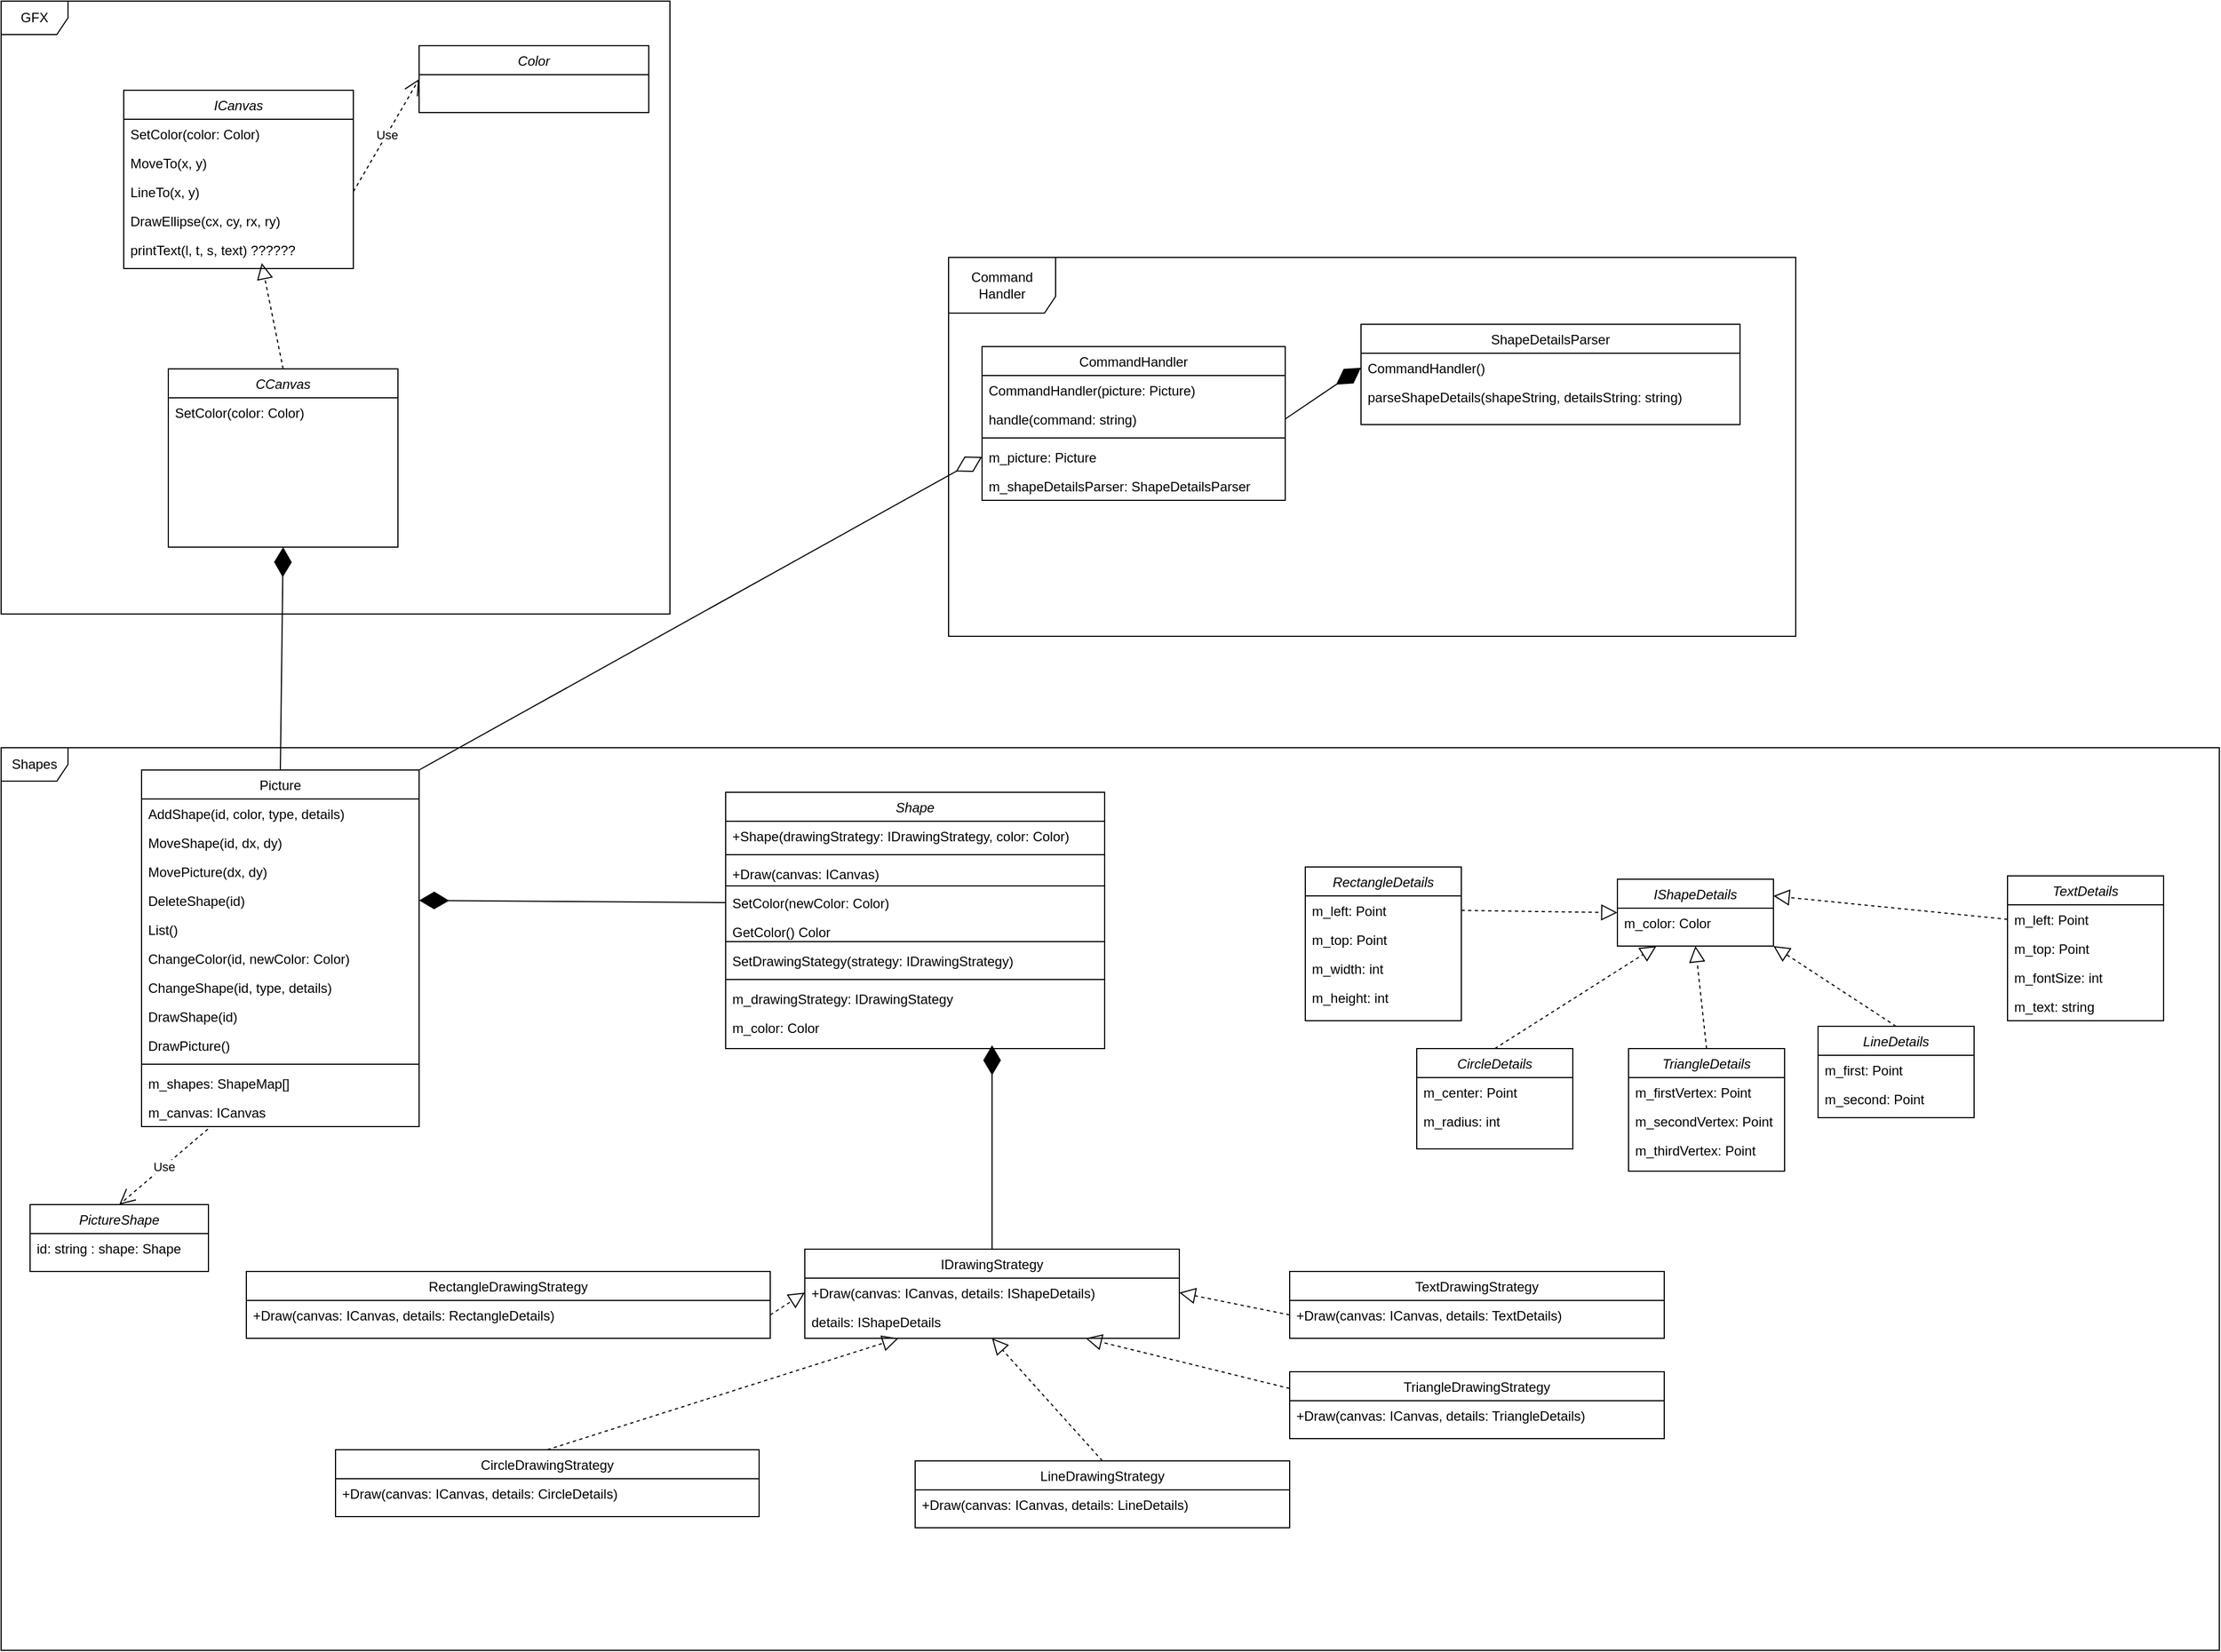 <mxfile version="21.7.2" type="device">
  <diagram id="C5RBs43oDa-KdzZeNtuy" name="Page-1">
    <mxGraphModel dx="1235" dy="1797" grid="1" gridSize="10" guides="1" tooltips="1" connect="1" arrows="1" fold="1" page="1" pageScale="1" pageWidth="827" pageHeight="1169" math="0" shadow="0">
      <root>
        <mxCell id="WIyWlLk6GJQsqaUBKTNV-0" />
        <mxCell id="WIyWlLk6GJQsqaUBKTNV-1" parent="WIyWlLk6GJQsqaUBKTNV-0" />
        <mxCell id="77DUnfo4g9bUscwPN3Pd-4" value="CommandHandler" style="swimlane;fontStyle=0;align=center;verticalAlign=top;childLayout=stackLayout;horizontal=1;startSize=26;horizontalStack=0;resizeParent=1;resizeLast=0;collapsible=1;marginBottom=0;rounded=0;shadow=0;strokeWidth=1;" parent="WIyWlLk6GJQsqaUBKTNV-1" vertex="1">
          <mxGeometry x="920" y="-120" width="272" height="138" as="geometry">
            <mxRectangle x="550" y="140" width="160" height="26" as="alternateBounds" />
          </mxGeometry>
        </mxCell>
        <mxCell id="77DUnfo4g9bUscwPN3Pd-5" value="CommandHandler(picture: Picture)" style="text;align=left;verticalAlign=top;spacingLeft=4;spacingRight=4;overflow=hidden;rotatable=0;points=[[0,0.5],[1,0.5]];portConstraint=eastwest;" parent="77DUnfo4g9bUscwPN3Pd-4" vertex="1">
          <mxGeometry y="26" width="272" height="26" as="geometry" />
        </mxCell>
        <mxCell id="77DUnfo4g9bUscwPN3Pd-169" value="handle(command: string)" style="text;align=left;verticalAlign=top;spacingLeft=4;spacingRight=4;overflow=hidden;rotatable=0;points=[[0,0.5],[1,0.5]];portConstraint=eastwest;" parent="77DUnfo4g9bUscwPN3Pd-4" vertex="1">
          <mxGeometry y="52" width="272" height="26" as="geometry" />
        </mxCell>
        <mxCell id="77DUnfo4g9bUscwPN3Pd-10" value="" style="line;html=1;strokeWidth=1;align=left;verticalAlign=middle;spacingTop=-1;spacingLeft=3;spacingRight=3;rotatable=0;labelPosition=right;points=[];portConstraint=eastwest;" parent="77DUnfo4g9bUscwPN3Pd-4" vertex="1">
          <mxGeometry y="78" width="272" height="8" as="geometry" />
        </mxCell>
        <mxCell id="77DUnfo4g9bUscwPN3Pd-11" value="m_picture: Picture" style="text;align=left;verticalAlign=top;spacingLeft=4;spacingRight=4;overflow=hidden;rotatable=0;points=[[0,0.5],[1,0.5]];portConstraint=eastwest;" parent="77DUnfo4g9bUscwPN3Pd-4" vertex="1">
          <mxGeometry y="86" width="272" height="26" as="geometry" />
        </mxCell>
        <mxCell id="77DUnfo4g9bUscwPN3Pd-178" value="m_shapeDetailsParser: ShapeDetailsParser" style="text;align=left;verticalAlign=top;spacingLeft=4;spacingRight=4;overflow=hidden;rotatable=0;points=[[0,0.5],[1,0.5]];portConstraint=eastwest;" parent="77DUnfo4g9bUscwPN3Pd-4" vertex="1">
          <mxGeometry y="112" width="272" height="26" as="geometry" />
        </mxCell>
        <mxCell id="77DUnfo4g9bUscwPN3Pd-13" value="Command Handler" style="shape=umlFrame;whiteSpace=wrap;html=1;pointerEvents=0;width=96;height=50;" parent="WIyWlLk6GJQsqaUBKTNV-1" vertex="1">
          <mxGeometry x="890" y="-200" width="760" height="340" as="geometry" />
        </mxCell>
        <mxCell id="77DUnfo4g9bUscwPN3Pd-20" value="Shape" style="swimlane;fontStyle=2;align=center;verticalAlign=top;childLayout=stackLayout;horizontal=1;startSize=26;horizontalStack=0;resizeParent=1;resizeLast=0;collapsible=1;marginBottom=0;rounded=0;shadow=0;strokeWidth=1;" parent="WIyWlLk6GJQsqaUBKTNV-1" vertex="1">
          <mxGeometry x="690" y="280" width="340" height="230" as="geometry">
            <mxRectangle x="230" y="140" width="160" height="26" as="alternateBounds" />
          </mxGeometry>
        </mxCell>
        <mxCell id="77DUnfo4g9bUscwPN3Pd-65" value="+Shape(drawingStrategy: IDrawingStrategy, color: Color)" style="text;align=left;verticalAlign=top;spacingLeft=4;spacingRight=4;overflow=hidden;rotatable=0;points=[[0,0.5],[1,0.5]];portConstraint=eastwest;rounded=0;shadow=0;html=0;" parent="77DUnfo4g9bUscwPN3Pd-20" vertex="1">
          <mxGeometry y="26" width="340" height="26" as="geometry" />
        </mxCell>
        <mxCell id="77DUnfo4g9bUscwPN3Pd-66" value="" style="line;strokeWidth=1;fillColor=none;align=left;verticalAlign=middle;spacingTop=-1;spacingLeft=3;spacingRight=3;rotatable=0;labelPosition=right;points=[];portConstraint=eastwest;strokeColor=inherit;" parent="77DUnfo4g9bUscwPN3Pd-20" vertex="1">
          <mxGeometry y="52" width="340" height="8" as="geometry" />
        </mxCell>
        <mxCell id="77DUnfo4g9bUscwPN3Pd-63" value="+Draw(canvas: ICanvas)" style="text;align=left;verticalAlign=top;spacingLeft=4;spacingRight=4;overflow=hidden;rotatable=0;points=[[0,0.5],[1,0.5]];portConstraint=eastwest;rounded=0;shadow=0;html=0;" parent="77DUnfo4g9bUscwPN3Pd-20" vertex="1">
          <mxGeometry y="60" width="340" height="26" as="geometry" />
        </mxCell>
        <mxCell id="77DUnfo4g9bUscwPN3Pd-61" value="SetColor(newColor: Color)" style="text;align=left;verticalAlign=top;spacingLeft=4;spacingRight=4;overflow=hidden;rotatable=0;points=[[0,0.5],[1,0.5]];portConstraint=eastwest;rounded=0;shadow=0;html=0;" parent="77DUnfo4g9bUscwPN3Pd-20" vertex="1">
          <mxGeometry y="86" width="340" height="26" as="geometry" />
        </mxCell>
        <mxCell id="77DUnfo4g9bUscwPN3Pd-62" value="GetColor() Color" style="text;align=left;verticalAlign=top;spacingLeft=4;spacingRight=4;overflow=hidden;rotatable=0;points=[[0,0.5],[1,0.5]];portConstraint=eastwest;rounded=0;shadow=0;html=0;" parent="77DUnfo4g9bUscwPN3Pd-20" vertex="1">
          <mxGeometry y="112" width="340" height="26" as="geometry" />
        </mxCell>
        <mxCell id="77DUnfo4g9bUscwPN3Pd-69" value="SetDrawingStategy(strategy: IDrawingStrategy)" style="text;align=left;verticalAlign=top;spacingLeft=4;spacingRight=4;overflow=hidden;rotatable=0;points=[[0,0.5],[1,0.5]];portConstraint=eastwest;rounded=0;shadow=0;html=0;" parent="77DUnfo4g9bUscwPN3Pd-20" vertex="1">
          <mxGeometry y="138" width="340" height="26" as="geometry" />
        </mxCell>
        <mxCell id="77DUnfo4g9bUscwPN3Pd-23" value="" style="line;html=1;strokeWidth=1;align=left;verticalAlign=middle;spacingTop=-1;spacingLeft=3;spacingRight=3;rotatable=0;labelPosition=right;points=[];portConstraint=eastwest;" parent="77DUnfo4g9bUscwPN3Pd-20" vertex="1">
          <mxGeometry y="164" width="340" height="8" as="geometry" />
        </mxCell>
        <mxCell id="77DUnfo4g9bUscwPN3Pd-25" value="m_drawingStrategy: IDrawingStategy" style="text;align=left;verticalAlign=top;spacingLeft=4;spacingRight=4;overflow=hidden;rotatable=0;points=[[0,0.5],[1,0.5]];portConstraint=eastwest;" parent="77DUnfo4g9bUscwPN3Pd-20" vertex="1">
          <mxGeometry y="172" width="340" height="26" as="geometry" />
        </mxCell>
        <mxCell id="77DUnfo4g9bUscwPN3Pd-59" value="m_color: Color" style="text;align=left;verticalAlign=top;spacingLeft=4;spacingRight=4;overflow=hidden;rotatable=0;points=[[0,0.5],[1,0.5]];portConstraint=eastwest;" parent="77DUnfo4g9bUscwPN3Pd-20" vertex="1">
          <mxGeometry y="198" width="340" height="26" as="geometry" />
        </mxCell>
        <mxCell id="77DUnfo4g9bUscwPN3Pd-26" value="IDrawingStrategy" style="swimlane;fontStyle=0;align=center;verticalAlign=top;childLayout=stackLayout;horizontal=1;startSize=26;horizontalStack=0;resizeParent=1;resizeLast=0;collapsible=1;marginBottom=0;rounded=0;shadow=0;strokeWidth=1;" parent="WIyWlLk6GJQsqaUBKTNV-1" vertex="1">
          <mxGeometry x="761" y="690" width="336" height="80" as="geometry">
            <mxRectangle x="550" y="140" width="160" height="26" as="alternateBounds" />
          </mxGeometry>
        </mxCell>
        <mxCell id="77DUnfo4g9bUscwPN3Pd-27" value="+Draw(canvas: ICanvas, details: IShapeDetails)" style="text;align=left;verticalAlign=top;spacingLeft=4;spacingRight=4;overflow=hidden;rotatable=0;points=[[0,0.5],[1,0.5]];portConstraint=eastwest;" parent="77DUnfo4g9bUscwPN3Pd-26" vertex="1">
          <mxGeometry y="26" width="336" height="26" as="geometry" />
        </mxCell>
        <mxCell id="77DUnfo4g9bUscwPN3Pd-166" value="details: IShapeDetails" style="text;align=left;verticalAlign=top;spacingLeft=4;spacingRight=4;overflow=hidden;rotatable=0;points=[[0,0.5],[1,0.5]];portConstraint=eastwest;" parent="77DUnfo4g9bUscwPN3Pd-26" vertex="1">
          <mxGeometry y="52" width="336" height="26" as="geometry" />
        </mxCell>
        <mxCell id="77DUnfo4g9bUscwPN3Pd-35" value="" style="endArrow=diamondThin;endFill=1;endSize=24;html=1;rounded=0;exitX=0;exitY=0.5;exitDx=0;exitDy=0;entryX=1;entryY=0.5;entryDx=0;entryDy=0;" parent="WIyWlLk6GJQsqaUBKTNV-1" source="77DUnfo4g9bUscwPN3Pd-61" target="77DUnfo4g9bUscwPN3Pd-53" edge="1">
          <mxGeometry width="160" relative="1" as="geometry">
            <mxPoint x="316" y="647" as="sourcePoint" />
            <mxPoint x="410" y="380" as="targetPoint" />
          </mxGeometry>
        </mxCell>
        <mxCell id="77DUnfo4g9bUscwPN3Pd-36" value="Shapes" style="shape=umlFrame;whiteSpace=wrap;html=1;pointerEvents=0;" parent="WIyWlLk6GJQsqaUBKTNV-1" vertex="1">
          <mxGeometry x="40" y="240" width="1990" height="810" as="geometry" />
        </mxCell>
        <mxCell id="77DUnfo4g9bUscwPN3Pd-37" value="ICanvas&#xa;" style="swimlane;fontStyle=2;align=center;verticalAlign=top;childLayout=stackLayout;horizontal=1;startSize=26;horizontalStack=0;resizeParent=1;resizeLast=0;collapsible=1;marginBottom=0;rounded=0;shadow=0;strokeWidth=1;" parent="WIyWlLk6GJQsqaUBKTNV-1" vertex="1">
          <mxGeometry x="150" y="-350" width="206" height="160" as="geometry">
            <mxRectangle x="230" y="140" width="160" height="26" as="alternateBounds" />
          </mxGeometry>
        </mxCell>
        <mxCell id="77DUnfo4g9bUscwPN3Pd-38" value="SetColor(color: Color)" style="text;align=left;verticalAlign=top;spacingLeft=4;spacingRight=4;overflow=hidden;rotatable=0;points=[[0,0.5],[1,0.5]];portConstraint=eastwest;" parent="77DUnfo4g9bUscwPN3Pd-37" vertex="1">
          <mxGeometry y="26" width="206" height="26" as="geometry" />
        </mxCell>
        <mxCell id="77DUnfo4g9bUscwPN3Pd-39" value="MoveTo(x, y)" style="text;align=left;verticalAlign=top;spacingLeft=4;spacingRight=4;overflow=hidden;rotatable=0;points=[[0,0.5],[1,0.5]];portConstraint=eastwest;rounded=0;shadow=0;html=0;" parent="77DUnfo4g9bUscwPN3Pd-37" vertex="1">
          <mxGeometry y="52" width="206" height="26" as="geometry" />
        </mxCell>
        <mxCell id="77DUnfo4g9bUscwPN3Pd-42" value="LineTo(x, y)" style="text;align=left;verticalAlign=top;spacingLeft=4;spacingRight=4;overflow=hidden;rotatable=0;points=[[0,0.5],[1,0.5]];portConstraint=eastwest;rounded=0;shadow=0;html=0;" parent="77DUnfo4g9bUscwPN3Pd-37" vertex="1">
          <mxGeometry y="78" width="206" height="26" as="geometry" />
        </mxCell>
        <mxCell id="77DUnfo4g9bUscwPN3Pd-43" value="DrawEllipse(cx, cy, rx, ry)" style="text;align=left;verticalAlign=top;spacingLeft=4;spacingRight=4;overflow=hidden;rotatable=0;points=[[0,0.5],[1,0.5]];portConstraint=eastwest;rounded=0;shadow=0;html=0;" parent="77DUnfo4g9bUscwPN3Pd-37" vertex="1">
          <mxGeometry y="104" width="206" height="26" as="geometry" />
        </mxCell>
        <mxCell id="77DUnfo4g9bUscwPN3Pd-44" value="printText(l, t, s, text) ??????" style="text;align=left;verticalAlign=top;spacingLeft=4;spacingRight=4;overflow=hidden;rotatable=0;points=[[0,0.5],[1,0.5]];portConstraint=eastwest;rounded=0;shadow=0;html=0;" parent="77DUnfo4g9bUscwPN3Pd-37" vertex="1">
          <mxGeometry y="130" width="206" height="26" as="geometry" />
        </mxCell>
        <mxCell id="77DUnfo4g9bUscwPN3Pd-50" value="Picture" style="swimlane;fontStyle=0;align=center;verticalAlign=top;childLayout=stackLayout;horizontal=1;startSize=26;horizontalStack=0;resizeParent=1;resizeLast=0;collapsible=1;marginBottom=0;rounded=0;shadow=0;strokeWidth=1;" parent="WIyWlLk6GJQsqaUBKTNV-1" vertex="1">
          <mxGeometry x="166" y="260" width="249" height="320" as="geometry">
            <mxRectangle x="550" y="140" width="160" height="26" as="alternateBounds" />
          </mxGeometry>
        </mxCell>
        <mxCell id="77DUnfo4g9bUscwPN3Pd-52" value="AddShape(id, color, type, details)" style="text;align=left;verticalAlign=top;spacingLeft=4;spacingRight=4;overflow=hidden;rotatable=0;points=[[0,0.5],[1,0.5]];portConstraint=eastwest;rounded=0;shadow=0;html=0;" parent="77DUnfo4g9bUscwPN3Pd-50" vertex="1">
          <mxGeometry y="26" width="249" height="26" as="geometry" />
        </mxCell>
        <mxCell id="77DUnfo4g9bUscwPN3Pd-93" value="MoveShape(id, dx, dy)" style="text;align=left;verticalAlign=top;spacingLeft=4;spacingRight=4;overflow=hidden;rotatable=0;points=[[0,0.5],[1,0.5]];portConstraint=eastwest;rounded=0;shadow=0;html=0;" parent="77DUnfo4g9bUscwPN3Pd-50" vertex="1">
          <mxGeometry y="52" width="249" height="26" as="geometry" />
        </mxCell>
        <mxCell id="77DUnfo4g9bUscwPN3Pd-94" value="MovePicture(dx, dy)" style="text;align=left;verticalAlign=top;spacingLeft=4;spacingRight=4;overflow=hidden;rotatable=0;points=[[0,0.5],[1,0.5]];portConstraint=eastwest;rounded=0;shadow=0;html=0;" parent="77DUnfo4g9bUscwPN3Pd-50" vertex="1">
          <mxGeometry y="78" width="249" height="26" as="geometry" />
        </mxCell>
        <mxCell id="77DUnfo4g9bUscwPN3Pd-53" value="DeleteShape(id)" style="text;align=left;verticalAlign=top;spacingLeft=4;spacingRight=4;overflow=hidden;rotatable=0;points=[[0,0.5],[1,0.5]];portConstraint=eastwest;rounded=0;shadow=0;html=0;" parent="77DUnfo4g9bUscwPN3Pd-50" vertex="1">
          <mxGeometry y="104" width="249" height="26" as="geometry" />
        </mxCell>
        <mxCell id="77DUnfo4g9bUscwPN3Pd-97" value="List()" style="text;align=left;verticalAlign=top;spacingLeft=4;spacingRight=4;overflow=hidden;rotatable=0;points=[[0,0.5],[1,0.5]];portConstraint=eastwest;rounded=0;shadow=0;html=0;" parent="77DUnfo4g9bUscwPN3Pd-50" vertex="1">
          <mxGeometry y="130" width="249" height="26" as="geometry" />
        </mxCell>
        <mxCell id="77DUnfo4g9bUscwPN3Pd-95" value="ChangeColor(id, newColor: Color)" style="text;align=left;verticalAlign=top;spacingLeft=4;spacingRight=4;overflow=hidden;rotatable=0;points=[[0,0.5],[1,0.5]];portConstraint=eastwest;rounded=0;shadow=0;html=0;" parent="77DUnfo4g9bUscwPN3Pd-50" vertex="1">
          <mxGeometry y="156" width="249" height="26" as="geometry" />
        </mxCell>
        <mxCell id="77DUnfo4g9bUscwPN3Pd-55" value="ChangeShape(id, type, details)" style="text;align=left;verticalAlign=top;spacingLeft=4;spacingRight=4;overflow=hidden;rotatable=0;points=[[0,0.5],[1,0.5]];portConstraint=eastwest;rounded=0;shadow=0;html=0;" parent="77DUnfo4g9bUscwPN3Pd-50" vertex="1">
          <mxGeometry y="182" width="249" height="26" as="geometry" />
        </mxCell>
        <mxCell id="77DUnfo4g9bUscwPN3Pd-96" value="DrawShape(id)" style="text;align=left;verticalAlign=top;spacingLeft=4;spacingRight=4;overflow=hidden;rotatable=0;points=[[0,0.5],[1,0.5]];portConstraint=eastwest;rounded=0;shadow=0;html=0;" parent="77DUnfo4g9bUscwPN3Pd-50" vertex="1">
          <mxGeometry y="208" width="249" height="26" as="geometry" />
        </mxCell>
        <mxCell id="77DUnfo4g9bUscwPN3Pd-98" value="DrawPicture()" style="text;align=left;verticalAlign=top;spacingLeft=4;spacingRight=4;overflow=hidden;rotatable=0;points=[[0,0.5],[1,0.5]];portConstraint=eastwest;rounded=0;shadow=0;html=0;" parent="77DUnfo4g9bUscwPN3Pd-50" vertex="1">
          <mxGeometry y="234" width="249" height="26" as="geometry" />
        </mxCell>
        <mxCell id="77DUnfo4g9bUscwPN3Pd-56" value="" style="line;html=1;strokeWidth=1;align=left;verticalAlign=middle;spacingTop=-1;spacingLeft=3;spacingRight=3;rotatable=0;labelPosition=right;points=[];portConstraint=eastwest;" parent="77DUnfo4g9bUscwPN3Pd-50" vertex="1">
          <mxGeometry y="260" width="249" height="8" as="geometry" />
        </mxCell>
        <mxCell id="77DUnfo4g9bUscwPN3Pd-51" value="m_shapes: ShapeMap[]" style="text;align=left;verticalAlign=top;spacingLeft=4;spacingRight=4;overflow=hidden;rotatable=0;points=[[0,0.5],[1,0.5]];portConstraint=eastwest;" parent="77DUnfo4g9bUscwPN3Pd-50" vertex="1">
          <mxGeometry y="268" width="249" height="26" as="geometry" />
        </mxCell>
        <mxCell id="77DUnfo4g9bUscwPN3Pd-57" value="m_canvas: ICanvas" style="text;align=left;verticalAlign=top;spacingLeft=4;spacingRight=4;overflow=hidden;rotatable=0;points=[[0,0.5],[1,0.5]];portConstraint=eastwest;" parent="77DUnfo4g9bUscwPN3Pd-50" vertex="1">
          <mxGeometry y="294" width="249" height="26" as="geometry" />
        </mxCell>
        <mxCell id="77DUnfo4g9bUscwPN3Pd-67" value="" style="line;strokeWidth=1;fillColor=none;align=left;verticalAlign=middle;spacingTop=-1;spacingLeft=3;spacingRight=3;rotatable=0;labelPosition=right;points=[];portConstraint=eastwest;strokeColor=inherit;" parent="WIyWlLk6GJQsqaUBKTNV-1" vertex="1">
          <mxGeometry x="690" y="360" width="340" height="8" as="geometry" />
        </mxCell>
        <mxCell id="77DUnfo4g9bUscwPN3Pd-70" value="RectangleDrawingStrategy" style="swimlane;fontStyle=0;align=center;verticalAlign=top;childLayout=stackLayout;horizontal=1;startSize=26;horizontalStack=0;resizeParent=1;resizeLast=0;collapsible=1;marginBottom=0;rounded=0;shadow=0;strokeWidth=1;" parent="WIyWlLk6GJQsqaUBKTNV-1" vertex="1">
          <mxGeometry x="260" y="710" width="470" height="60" as="geometry">
            <mxRectangle x="550" y="140" width="160" height="26" as="alternateBounds" />
          </mxGeometry>
        </mxCell>
        <mxCell id="77DUnfo4g9bUscwPN3Pd-71" value="+Draw(canvas: ICanvas, details: RectangleDetails)" style="text;align=left;verticalAlign=top;spacingLeft=4;spacingRight=4;overflow=hidden;rotatable=0;points=[[0,0.5],[1,0.5]];portConstraint=eastwest;" parent="77DUnfo4g9bUscwPN3Pd-70" vertex="1">
          <mxGeometry y="26" width="470" height="26" as="geometry" />
        </mxCell>
        <mxCell id="77DUnfo4g9bUscwPN3Pd-72" value="TriangleDrawingStrategy" style="swimlane;fontStyle=0;align=center;verticalAlign=top;childLayout=stackLayout;horizontal=1;startSize=26;horizontalStack=0;resizeParent=1;resizeLast=0;collapsible=1;marginBottom=0;rounded=0;shadow=0;strokeWidth=1;" parent="WIyWlLk6GJQsqaUBKTNV-1" vertex="1">
          <mxGeometry x="1196" y="800" width="336" height="60" as="geometry">
            <mxRectangle x="550" y="140" width="160" height="26" as="alternateBounds" />
          </mxGeometry>
        </mxCell>
        <mxCell id="77DUnfo4g9bUscwPN3Pd-73" value="+Draw(canvas: ICanvas, details: TriangleDetails)" style="text;align=left;verticalAlign=top;spacingLeft=4;spacingRight=4;overflow=hidden;rotatable=0;points=[[0,0.5],[1,0.5]];portConstraint=eastwest;" parent="77DUnfo4g9bUscwPN3Pd-72" vertex="1">
          <mxGeometry y="26" width="336" height="26" as="geometry" />
        </mxCell>
        <mxCell id="77DUnfo4g9bUscwPN3Pd-74" value="CircleDrawingStrategy" style="swimlane;fontStyle=0;align=center;verticalAlign=top;childLayout=stackLayout;horizontal=1;startSize=26;horizontalStack=0;resizeParent=1;resizeLast=0;collapsible=1;marginBottom=0;rounded=0;shadow=0;strokeWidth=1;" parent="WIyWlLk6GJQsqaUBKTNV-1" vertex="1">
          <mxGeometry x="340" y="870" width="380" height="60" as="geometry">
            <mxRectangle x="550" y="140" width="160" height="26" as="alternateBounds" />
          </mxGeometry>
        </mxCell>
        <mxCell id="77DUnfo4g9bUscwPN3Pd-75" value="+Draw(canvas: ICanvas, details: CircleDetails)" style="text;align=left;verticalAlign=top;spacingLeft=4;spacingRight=4;overflow=hidden;rotatable=0;points=[[0,0.5],[1,0.5]];portConstraint=eastwest;" parent="77DUnfo4g9bUscwPN3Pd-74" vertex="1">
          <mxGeometry y="26" width="380" height="26" as="geometry" />
        </mxCell>
        <mxCell id="77DUnfo4g9bUscwPN3Pd-76" value="LineDrawingStrategy" style="swimlane;fontStyle=0;align=center;verticalAlign=top;childLayout=stackLayout;horizontal=1;startSize=26;horizontalStack=0;resizeParent=1;resizeLast=0;collapsible=1;marginBottom=0;rounded=0;shadow=0;strokeWidth=1;" parent="WIyWlLk6GJQsqaUBKTNV-1" vertex="1">
          <mxGeometry x="860" y="880" width="336" height="60" as="geometry">
            <mxRectangle x="550" y="140" width="160" height="26" as="alternateBounds" />
          </mxGeometry>
        </mxCell>
        <mxCell id="77DUnfo4g9bUscwPN3Pd-77" value="+Draw(canvas: ICanvas, details: LineDetails)" style="text;align=left;verticalAlign=top;spacingLeft=4;spacingRight=4;overflow=hidden;rotatable=0;points=[[0,0.5],[1,0.5]];portConstraint=eastwest;" parent="77DUnfo4g9bUscwPN3Pd-76" vertex="1">
          <mxGeometry y="26" width="336" height="26" as="geometry" />
        </mxCell>
        <mxCell id="77DUnfo4g9bUscwPN3Pd-78" value="TextDrawingStrategy" style="swimlane;fontStyle=0;align=center;verticalAlign=top;childLayout=stackLayout;horizontal=1;startSize=26;horizontalStack=0;resizeParent=1;resizeLast=0;collapsible=1;marginBottom=0;rounded=0;shadow=0;strokeWidth=1;" parent="WIyWlLk6GJQsqaUBKTNV-1" vertex="1">
          <mxGeometry x="1196" y="710" width="336" height="60" as="geometry">
            <mxRectangle x="550" y="140" width="160" height="26" as="alternateBounds" />
          </mxGeometry>
        </mxCell>
        <mxCell id="77DUnfo4g9bUscwPN3Pd-79" value="+Draw(canvas: ICanvas, details: TextDetails)" style="text;align=left;verticalAlign=top;spacingLeft=4;spacingRight=4;overflow=hidden;rotatable=0;points=[[0,0.5],[1,0.5]];portConstraint=eastwest;" parent="77DUnfo4g9bUscwPN3Pd-78" vertex="1">
          <mxGeometry y="26" width="336" height="26" as="geometry" />
        </mxCell>
        <mxCell id="77DUnfo4g9bUscwPN3Pd-81" value="" style="endArrow=block;dashed=1;endFill=0;endSize=12;html=1;rounded=0;exitX=1;exitY=0.5;exitDx=0;exitDy=0;entryX=0;entryY=0.5;entryDx=0;entryDy=0;" parent="WIyWlLk6GJQsqaUBKTNV-1" source="77DUnfo4g9bUscwPN3Pd-71" target="77DUnfo4g9bUscwPN3Pd-27" edge="1">
          <mxGeometry width="160" relative="1" as="geometry">
            <mxPoint x="801" y="660" as="sourcePoint" />
            <mxPoint x="961" y="660" as="targetPoint" />
          </mxGeometry>
        </mxCell>
        <mxCell id="77DUnfo4g9bUscwPN3Pd-84" value="" style="endArrow=block;dashed=1;endFill=0;endSize=12;html=1;rounded=0;exitX=0.5;exitY=0;exitDx=0;exitDy=0;entryX=0.25;entryY=1;entryDx=0;entryDy=0;" parent="WIyWlLk6GJQsqaUBKTNV-1" source="77DUnfo4g9bUscwPN3Pd-74" target="77DUnfo4g9bUscwPN3Pd-26" edge="1">
          <mxGeometry width="160" relative="1" as="geometry">
            <mxPoint x="761" y="890" as="sourcePoint" />
            <mxPoint x="921" y="890" as="targetPoint" />
          </mxGeometry>
        </mxCell>
        <mxCell id="77DUnfo4g9bUscwPN3Pd-85" value="" style="endArrow=block;dashed=1;endFill=0;endSize=12;html=1;rounded=0;exitX=0.5;exitY=0;exitDx=0;exitDy=0;entryX=0.5;entryY=1;entryDx=0;entryDy=0;" parent="WIyWlLk6GJQsqaUBKTNV-1" source="77DUnfo4g9bUscwPN3Pd-76" target="77DUnfo4g9bUscwPN3Pd-26" edge="1">
          <mxGeometry width="160" relative="1" as="geometry">
            <mxPoint x="881" y="855" as="sourcePoint" />
            <mxPoint x="1097" y="790" as="targetPoint" />
          </mxGeometry>
        </mxCell>
        <mxCell id="77DUnfo4g9bUscwPN3Pd-86" value="" style="endArrow=block;dashed=1;endFill=0;endSize=12;html=1;rounded=0;exitX=0;exitY=0.25;exitDx=0;exitDy=0;entryX=0.75;entryY=1;entryDx=0;entryDy=0;" parent="WIyWlLk6GJQsqaUBKTNV-1" source="77DUnfo4g9bUscwPN3Pd-72" target="77DUnfo4g9bUscwPN3Pd-26" edge="1">
          <mxGeometry width="160" relative="1" as="geometry">
            <mxPoint x="1019" y="910" as="sourcePoint" />
            <mxPoint x="939" y="790" as="targetPoint" />
          </mxGeometry>
        </mxCell>
        <mxCell id="77DUnfo4g9bUscwPN3Pd-87" value="" style="endArrow=block;dashed=1;endFill=0;endSize=12;html=1;rounded=0;exitX=0;exitY=0.5;exitDx=0;exitDy=0;entryX=1;entryY=0.5;entryDx=0;entryDy=0;" parent="WIyWlLk6GJQsqaUBKTNV-1" source="77DUnfo4g9bUscwPN3Pd-79" target="77DUnfo4g9bUscwPN3Pd-27" edge="1">
          <mxGeometry width="160" relative="1" as="geometry">
            <mxPoint x="1307" y="840" as="sourcePoint" />
            <mxPoint x="1023" y="790" as="targetPoint" />
          </mxGeometry>
        </mxCell>
        <mxCell id="77DUnfo4g9bUscwPN3Pd-99" value="GFX" style="shape=umlFrame;whiteSpace=wrap;html=1;pointerEvents=0;" parent="WIyWlLk6GJQsqaUBKTNV-1" vertex="1">
          <mxGeometry x="40" y="-430" width="600" height="550" as="geometry" />
        </mxCell>
        <mxCell id="77DUnfo4g9bUscwPN3Pd-100" value="Color" style="swimlane;fontStyle=2;align=center;verticalAlign=top;childLayout=stackLayout;horizontal=1;startSize=26;horizontalStack=0;resizeParent=1;resizeLast=0;collapsible=1;marginBottom=0;rounded=0;shadow=0;strokeWidth=1;" parent="WIyWlLk6GJQsqaUBKTNV-1" vertex="1">
          <mxGeometry x="415" y="-390" width="206" height="60" as="geometry">
            <mxRectangle x="230" y="140" width="160" height="26" as="alternateBounds" />
          </mxGeometry>
        </mxCell>
        <mxCell id="77DUnfo4g9bUscwPN3Pd-106" value="Use" style="endArrow=open;endSize=12;dashed=1;html=1;rounded=0;exitX=1;exitY=0.5;exitDx=0;exitDy=0;entryX=0;entryY=0.5;entryDx=0;entryDy=0;" parent="WIyWlLk6GJQsqaUBKTNV-1" source="77DUnfo4g9bUscwPN3Pd-42" target="77DUnfo4g9bUscwPN3Pd-100" edge="1">
          <mxGeometry width="160" relative="1" as="geometry">
            <mxPoint x="540" y="220" as="sourcePoint" />
            <mxPoint x="700" y="220" as="targetPoint" />
          </mxGeometry>
        </mxCell>
        <mxCell id="77DUnfo4g9bUscwPN3Pd-108" value="PictureShape" style="swimlane;fontStyle=2;align=center;verticalAlign=top;childLayout=stackLayout;horizontal=1;startSize=26;horizontalStack=0;resizeParent=1;resizeLast=0;collapsible=1;marginBottom=0;rounded=0;shadow=0;strokeWidth=1;" parent="WIyWlLk6GJQsqaUBKTNV-1" vertex="1">
          <mxGeometry x="66" y="650" width="160" height="60" as="geometry">
            <mxRectangle x="230" y="140" width="160" height="26" as="alternateBounds" />
          </mxGeometry>
        </mxCell>
        <mxCell id="77DUnfo4g9bUscwPN3Pd-110" value="id: string : shape: Shape" style="text;align=left;verticalAlign=top;spacingLeft=4;spacingRight=4;overflow=hidden;rotatable=0;points=[[0,0.5],[1,0.5]];portConstraint=eastwest;rounded=0;shadow=0;html=0;" parent="77DUnfo4g9bUscwPN3Pd-108" vertex="1">
          <mxGeometry y="26" width="160" height="26" as="geometry" />
        </mxCell>
        <mxCell id="77DUnfo4g9bUscwPN3Pd-111" value="Use" style="endArrow=open;endSize=12;dashed=1;html=1;rounded=0;entryX=0.5;entryY=0;entryDx=0;entryDy=0;exitX=0.239;exitY=1.087;exitDx=0;exitDy=0;exitPerimeter=0;" parent="WIyWlLk6GJQsqaUBKTNV-1" source="77DUnfo4g9bUscwPN3Pd-57" target="77DUnfo4g9bUscwPN3Pd-108" edge="1">
          <mxGeometry width="160" relative="1" as="geometry">
            <mxPoint x="442" y="-29" as="sourcePoint" />
            <mxPoint x="526" y="70" as="targetPoint" />
          </mxGeometry>
        </mxCell>
        <mxCell id="77DUnfo4g9bUscwPN3Pd-112" value="" style="endArrow=diamondThin;endFill=1;endSize=24;html=1;rounded=0;exitX=0.5;exitY=0;exitDx=0;exitDy=0;entryX=0.5;entryY=1;entryDx=0;entryDy=0;" parent="WIyWlLk6GJQsqaUBKTNV-1" source="77DUnfo4g9bUscwPN3Pd-50" target="FIrnd4QuEluiaEs7mWFy-2" edge="1">
          <mxGeometry width="160" relative="1" as="geometry">
            <mxPoint x="1560" y="219" as="sourcePoint" />
            <mxPoint x="346.766" y="32.86" as="targetPoint" />
          </mxGeometry>
        </mxCell>
        <mxCell id="77DUnfo4g9bUscwPN3Pd-114" value="" style="endArrow=diamondThin;endFill=1;endSize=24;html=1;rounded=0;exitX=0.5;exitY=0;exitDx=0;exitDy=0;entryX=0.703;entryY=1.115;entryDx=0;entryDy=0;entryPerimeter=0;" parent="WIyWlLk6GJQsqaUBKTNV-1" source="77DUnfo4g9bUscwPN3Pd-26" target="77DUnfo4g9bUscwPN3Pd-59" edge="1">
          <mxGeometry width="160" relative="1" as="geometry">
            <mxPoint x="750" y="590" as="sourcePoint" />
            <mxPoint x="910" y="590" as="targetPoint" />
          </mxGeometry>
        </mxCell>
        <mxCell id="77DUnfo4g9bUscwPN3Pd-121" value="RectangleDetails" style="swimlane;fontStyle=2;align=center;verticalAlign=top;childLayout=stackLayout;horizontal=1;startSize=26;horizontalStack=0;resizeParent=1;resizeLast=0;collapsible=1;marginBottom=0;rounded=0;shadow=0;strokeWidth=1;" parent="WIyWlLk6GJQsqaUBKTNV-1" vertex="1">
          <mxGeometry x="1210" y="347" width="140" height="138" as="geometry">
            <mxRectangle x="230" y="140" width="160" height="26" as="alternateBounds" />
          </mxGeometry>
        </mxCell>
        <mxCell id="77DUnfo4g9bUscwPN3Pd-129" value="m_left: Point" style="text;align=left;verticalAlign=top;spacingLeft=4;spacingRight=4;overflow=hidden;rotatable=0;points=[[0,0.5],[1,0.5]];portConstraint=eastwest;" parent="77DUnfo4g9bUscwPN3Pd-121" vertex="1">
          <mxGeometry y="26" width="140" height="26" as="geometry" />
        </mxCell>
        <mxCell id="77DUnfo4g9bUscwPN3Pd-131" value="m_top: Point" style="text;align=left;verticalAlign=top;spacingLeft=4;spacingRight=4;overflow=hidden;rotatable=0;points=[[0,0.5],[1,0.5]];portConstraint=eastwest;" parent="77DUnfo4g9bUscwPN3Pd-121" vertex="1">
          <mxGeometry y="52" width="140" height="26" as="geometry" />
        </mxCell>
        <mxCell id="77DUnfo4g9bUscwPN3Pd-130" value="m_width: int" style="text;align=left;verticalAlign=top;spacingLeft=4;spacingRight=4;overflow=hidden;rotatable=0;points=[[0,0.5],[1,0.5]];portConstraint=eastwest;" parent="77DUnfo4g9bUscwPN3Pd-121" vertex="1">
          <mxGeometry y="78" width="140" height="26" as="geometry" />
        </mxCell>
        <mxCell id="77DUnfo4g9bUscwPN3Pd-132" value="m_height: int" style="text;align=left;verticalAlign=top;spacingLeft=4;spacingRight=4;overflow=hidden;rotatable=0;points=[[0,0.5],[1,0.5]];portConstraint=eastwest;" parent="77DUnfo4g9bUscwPN3Pd-121" vertex="1">
          <mxGeometry y="104" width="140" height="26" as="geometry" />
        </mxCell>
        <mxCell id="77DUnfo4g9bUscwPN3Pd-133" value="CircleDetails" style="swimlane;fontStyle=2;align=center;verticalAlign=top;childLayout=stackLayout;horizontal=1;startSize=26;horizontalStack=0;resizeParent=1;resizeLast=0;collapsible=1;marginBottom=0;rounded=0;shadow=0;strokeWidth=1;" parent="WIyWlLk6GJQsqaUBKTNV-1" vertex="1">
          <mxGeometry x="1310" y="510" width="140" height="90" as="geometry">
            <mxRectangle x="230" y="140" width="160" height="26" as="alternateBounds" />
          </mxGeometry>
        </mxCell>
        <mxCell id="77DUnfo4g9bUscwPN3Pd-134" value="m_center: Point" style="text;align=left;verticalAlign=top;spacingLeft=4;spacingRight=4;overflow=hidden;rotatable=0;points=[[0,0.5],[1,0.5]];portConstraint=eastwest;" parent="77DUnfo4g9bUscwPN3Pd-133" vertex="1">
          <mxGeometry y="26" width="140" height="26" as="geometry" />
        </mxCell>
        <mxCell id="77DUnfo4g9bUscwPN3Pd-135" value="m_radius: int" style="text;align=left;verticalAlign=top;spacingLeft=4;spacingRight=4;overflow=hidden;rotatable=0;points=[[0,0.5],[1,0.5]];portConstraint=eastwest;" parent="77DUnfo4g9bUscwPN3Pd-133" vertex="1">
          <mxGeometry y="52" width="140" height="26" as="geometry" />
        </mxCell>
        <mxCell id="77DUnfo4g9bUscwPN3Pd-138" value="TriangleDetails" style="swimlane;fontStyle=2;align=center;verticalAlign=top;childLayout=stackLayout;horizontal=1;startSize=26;horizontalStack=0;resizeParent=1;resizeLast=0;collapsible=1;marginBottom=0;rounded=0;shadow=0;strokeWidth=1;" parent="WIyWlLk6GJQsqaUBKTNV-1" vertex="1">
          <mxGeometry x="1500" y="510" width="140" height="110" as="geometry">
            <mxRectangle x="230" y="140" width="160" height="26" as="alternateBounds" />
          </mxGeometry>
        </mxCell>
        <mxCell id="77DUnfo4g9bUscwPN3Pd-139" value="m_firstVertex: Point" style="text;align=left;verticalAlign=top;spacingLeft=4;spacingRight=4;overflow=hidden;rotatable=0;points=[[0,0.5],[1,0.5]];portConstraint=eastwest;" parent="77DUnfo4g9bUscwPN3Pd-138" vertex="1">
          <mxGeometry y="26" width="140" height="26" as="geometry" />
        </mxCell>
        <mxCell id="77DUnfo4g9bUscwPN3Pd-143" value="m_secondVertex: Point" style="text;align=left;verticalAlign=top;spacingLeft=4;spacingRight=4;overflow=hidden;rotatable=0;points=[[0,0.5],[1,0.5]];portConstraint=eastwest;" parent="77DUnfo4g9bUscwPN3Pd-138" vertex="1">
          <mxGeometry y="52" width="140" height="26" as="geometry" />
        </mxCell>
        <mxCell id="77DUnfo4g9bUscwPN3Pd-144" value="m_thirdVertex: Point" style="text;align=left;verticalAlign=top;spacingLeft=4;spacingRight=4;overflow=hidden;rotatable=0;points=[[0,0.5],[1,0.5]];portConstraint=eastwest;" parent="77DUnfo4g9bUscwPN3Pd-138" vertex="1">
          <mxGeometry y="78" width="140" height="26" as="geometry" />
        </mxCell>
        <mxCell id="77DUnfo4g9bUscwPN3Pd-145" value="IShapeDetails" style="swimlane;fontStyle=2;align=center;verticalAlign=top;childLayout=stackLayout;horizontal=1;startSize=26;horizontalStack=0;resizeParent=1;resizeLast=0;collapsible=1;marginBottom=0;rounded=0;shadow=0;strokeWidth=1;" parent="WIyWlLk6GJQsqaUBKTNV-1" vertex="1">
          <mxGeometry x="1490" y="358" width="140" height="60" as="geometry">
            <mxRectangle x="230" y="140" width="160" height="26" as="alternateBounds" />
          </mxGeometry>
        </mxCell>
        <mxCell id="FIrnd4QuEluiaEs7mWFy-10" value="m_color: Color" style="text;align=left;verticalAlign=top;spacingLeft=4;spacingRight=4;overflow=hidden;rotatable=0;points=[[0,0.5],[1,0.5]];portConstraint=eastwest;" vertex="1" parent="77DUnfo4g9bUscwPN3Pd-145">
          <mxGeometry y="26" width="140" height="26" as="geometry" />
        </mxCell>
        <mxCell id="77DUnfo4g9bUscwPN3Pd-148" value="" style="line;strokeWidth=1;fillColor=none;align=left;verticalAlign=middle;spacingTop=-1;spacingLeft=3;spacingRight=3;rotatable=0;labelPosition=right;points=[];portConstraint=eastwest;strokeColor=inherit;" parent="WIyWlLk6GJQsqaUBKTNV-1" vertex="1">
          <mxGeometry x="690" y="410" width="340" height="8" as="geometry" />
        </mxCell>
        <mxCell id="77DUnfo4g9bUscwPN3Pd-149" value="LineDetails" style="swimlane;fontStyle=2;align=center;verticalAlign=top;childLayout=stackLayout;horizontal=1;startSize=26;horizontalStack=0;resizeParent=1;resizeLast=0;collapsible=1;marginBottom=0;rounded=0;shadow=0;strokeWidth=1;" parent="WIyWlLk6GJQsqaUBKTNV-1" vertex="1">
          <mxGeometry x="1670" y="490" width="140" height="82" as="geometry">
            <mxRectangle x="230" y="140" width="160" height="26" as="alternateBounds" />
          </mxGeometry>
        </mxCell>
        <mxCell id="77DUnfo4g9bUscwPN3Pd-150" value="m_first: Point" style="text;align=left;verticalAlign=top;spacingLeft=4;spacingRight=4;overflow=hidden;rotatable=0;points=[[0,0.5],[1,0.5]];portConstraint=eastwest;" parent="77DUnfo4g9bUscwPN3Pd-149" vertex="1">
          <mxGeometry y="26" width="140" height="26" as="geometry" />
        </mxCell>
        <mxCell id="77DUnfo4g9bUscwPN3Pd-151" value="m_second: Point" style="text;align=left;verticalAlign=top;spacingLeft=4;spacingRight=4;overflow=hidden;rotatable=0;points=[[0,0.5],[1,0.5]];portConstraint=eastwest;" parent="77DUnfo4g9bUscwPN3Pd-149" vertex="1">
          <mxGeometry y="52" width="140" height="26" as="geometry" />
        </mxCell>
        <mxCell id="77DUnfo4g9bUscwPN3Pd-154" value="TextDetails" style="swimlane;fontStyle=2;align=center;verticalAlign=top;childLayout=stackLayout;horizontal=1;startSize=26;horizontalStack=0;resizeParent=1;resizeLast=0;collapsible=1;marginBottom=0;rounded=0;shadow=0;strokeWidth=1;" parent="WIyWlLk6GJQsqaUBKTNV-1" vertex="1">
          <mxGeometry x="1840" y="355" width="140" height="130" as="geometry">
            <mxRectangle x="230" y="140" width="160" height="26" as="alternateBounds" />
          </mxGeometry>
        </mxCell>
        <mxCell id="77DUnfo4g9bUscwPN3Pd-155" value="m_left: Point" style="text;align=left;verticalAlign=top;spacingLeft=4;spacingRight=4;overflow=hidden;rotatable=0;points=[[0,0.5],[1,0.5]];portConstraint=eastwest;" parent="77DUnfo4g9bUscwPN3Pd-154" vertex="1">
          <mxGeometry y="26" width="140" height="26" as="geometry" />
        </mxCell>
        <mxCell id="77DUnfo4g9bUscwPN3Pd-156" value="m_top: Point" style="text;align=left;verticalAlign=top;spacingLeft=4;spacingRight=4;overflow=hidden;rotatable=0;points=[[0,0.5],[1,0.5]];portConstraint=eastwest;" parent="77DUnfo4g9bUscwPN3Pd-154" vertex="1">
          <mxGeometry y="52" width="140" height="26" as="geometry" />
        </mxCell>
        <mxCell id="77DUnfo4g9bUscwPN3Pd-158" value="m_fontSize: int" style="text;align=left;verticalAlign=top;spacingLeft=4;spacingRight=4;overflow=hidden;rotatable=0;points=[[0,0.5],[1,0.5]];portConstraint=eastwest;" parent="77DUnfo4g9bUscwPN3Pd-154" vertex="1">
          <mxGeometry y="78" width="140" height="26" as="geometry" />
        </mxCell>
        <mxCell id="77DUnfo4g9bUscwPN3Pd-157" value="m_text: string" style="text;align=left;verticalAlign=top;spacingLeft=4;spacingRight=4;overflow=hidden;rotatable=0;points=[[0,0.5],[1,0.5]];portConstraint=eastwest;" parent="77DUnfo4g9bUscwPN3Pd-154" vertex="1">
          <mxGeometry y="104" width="140" height="26" as="geometry" />
        </mxCell>
        <mxCell id="77DUnfo4g9bUscwPN3Pd-160" value="" style="endArrow=block;dashed=1;endFill=0;endSize=12;html=1;rounded=0;exitX=1;exitY=0.5;exitDx=0;exitDy=0;entryX=0;entryY=0.5;entryDx=0;entryDy=0;" parent="WIyWlLk6GJQsqaUBKTNV-1" source="77DUnfo4g9bUscwPN3Pd-129" target="77DUnfo4g9bUscwPN3Pd-145" edge="1">
          <mxGeometry width="160" relative="1" as="geometry">
            <mxPoint x="1206" y="759" as="sourcePoint" />
            <mxPoint x="1107" y="759" as="targetPoint" />
          </mxGeometry>
        </mxCell>
        <mxCell id="77DUnfo4g9bUscwPN3Pd-161" value="" style="endArrow=block;dashed=1;endFill=0;endSize=12;html=1;rounded=0;exitX=0.5;exitY=0;exitDx=0;exitDy=0;entryX=0.25;entryY=1;entryDx=0;entryDy=0;" parent="WIyWlLk6GJQsqaUBKTNV-1" source="77DUnfo4g9bUscwPN3Pd-133" target="77DUnfo4g9bUscwPN3Pd-145" edge="1">
          <mxGeometry width="160" relative="1" as="geometry">
            <mxPoint x="1268" y="449" as="sourcePoint" />
            <mxPoint x="1500" y="380" as="targetPoint" />
          </mxGeometry>
        </mxCell>
        <mxCell id="77DUnfo4g9bUscwPN3Pd-162" value="" style="endArrow=block;dashed=1;endFill=0;endSize=12;html=1;rounded=0;exitX=0.5;exitY=0;exitDx=0;exitDy=0;entryX=0.5;entryY=1;entryDx=0;entryDy=0;" parent="WIyWlLk6GJQsqaUBKTNV-1" source="77DUnfo4g9bUscwPN3Pd-138" target="77DUnfo4g9bUscwPN3Pd-145" edge="1">
          <mxGeometry width="160" relative="1" as="geometry">
            <mxPoint x="1390" y="520" as="sourcePoint" />
            <mxPoint x="1535" y="410" as="targetPoint" />
          </mxGeometry>
        </mxCell>
        <mxCell id="77DUnfo4g9bUscwPN3Pd-163" value="" style="endArrow=block;dashed=1;endFill=0;endSize=12;html=1;rounded=0;exitX=0.5;exitY=0;exitDx=0;exitDy=0;entryX=1;entryY=1;entryDx=0;entryDy=0;" parent="WIyWlLk6GJQsqaUBKTNV-1" source="77DUnfo4g9bUscwPN3Pd-149" target="77DUnfo4g9bUscwPN3Pd-145" edge="1">
          <mxGeometry width="160" relative="1" as="geometry">
            <mxPoint x="1580" y="520" as="sourcePoint" />
            <mxPoint x="1570" y="410" as="targetPoint" />
          </mxGeometry>
        </mxCell>
        <mxCell id="77DUnfo4g9bUscwPN3Pd-164" value="" style="endArrow=block;dashed=1;endFill=0;endSize=12;html=1;rounded=0;exitX=0;exitY=0.5;exitDx=0;exitDy=0;entryX=1;entryY=0.25;entryDx=0;entryDy=0;" parent="WIyWlLk6GJQsqaUBKTNV-1" source="77DUnfo4g9bUscwPN3Pd-155" target="77DUnfo4g9bUscwPN3Pd-145" edge="1">
          <mxGeometry width="160" relative="1" as="geometry">
            <mxPoint x="1750" y="500" as="sourcePoint" />
            <mxPoint x="1640" y="410" as="targetPoint" />
          </mxGeometry>
        </mxCell>
        <mxCell id="77DUnfo4g9bUscwPN3Pd-170" value="" style="endArrow=diamondThin;endFill=0;endSize=24;html=1;rounded=0;exitX=1;exitY=0;exitDx=0;exitDy=0;entryX=0;entryY=0.5;entryDx=0;entryDy=0;" parent="WIyWlLk6GJQsqaUBKTNV-1" source="77DUnfo4g9bUscwPN3Pd-50" target="77DUnfo4g9bUscwPN3Pd-11" edge="1">
          <mxGeometry width="160" relative="1" as="geometry">
            <mxPoint x="680" y="160" as="sourcePoint" />
            <mxPoint x="840" y="160" as="targetPoint" />
          </mxGeometry>
        </mxCell>
        <mxCell id="77DUnfo4g9bUscwPN3Pd-173" value="ShapeDetailsParser" style="swimlane;fontStyle=0;align=center;verticalAlign=top;childLayout=stackLayout;horizontal=1;startSize=26;horizontalStack=0;resizeParent=1;resizeLast=0;collapsible=1;marginBottom=0;rounded=0;shadow=0;strokeWidth=1;" parent="WIyWlLk6GJQsqaUBKTNV-1" vertex="1">
          <mxGeometry x="1260" y="-140" width="340" height="90" as="geometry">
            <mxRectangle x="550" y="140" width="160" height="26" as="alternateBounds" />
          </mxGeometry>
        </mxCell>
        <mxCell id="77DUnfo4g9bUscwPN3Pd-174" value="CommandHandler()" style="text;align=left;verticalAlign=top;spacingLeft=4;spacingRight=4;overflow=hidden;rotatable=0;points=[[0,0.5],[1,0.5]];portConstraint=eastwest;" parent="77DUnfo4g9bUscwPN3Pd-173" vertex="1">
          <mxGeometry y="26" width="340" height="26" as="geometry" />
        </mxCell>
        <mxCell id="77DUnfo4g9bUscwPN3Pd-175" value="parseShapeDetails(shapeString, detailsString: string)" style="text;align=left;verticalAlign=top;spacingLeft=4;spacingRight=4;overflow=hidden;rotatable=0;points=[[0,0.5],[1,0.5]];portConstraint=eastwest;" parent="77DUnfo4g9bUscwPN3Pd-173" vertex="1">
          <mxGeometry y="52" width="340" height="26" as="geometry" />
        </mxCell>
        <mxCell id="77DUnfo4g9bUscwPN3Pd-179" value="" style="endArrow=diamondThin;endFill=1;endSize=24;html=1;rounded=0;exitX=1;exitY=0.5;exitDx=0;exitDy=0;entryX=0;entryY=0.5;entryDx=0;entryDy=0;" parent="WIyWlLk6GJQsqaUBKTNV-1" source="77DUnfo4g9bUscwPN3Pd-169" target="77DUnfo4g9bUscwPN3Pd-174" edge="1">
          <mxGeometry width="160" relative="1" as="geometry">
            <mxPoint x="930" y="50" as="sourcePoint" />
            <mxPoint x="1090" y="50" as="targetPoint" />
          </mxGeometry>
        </mxCell>
        <mxCell id="FIrnd4QuEluiaEs7mWFy-2" value="CCanvas" style="swimlane;fontStyle=2;align=center;verticalAlign=top;childLayout=stackLayout;horizontal=1;startSize=26;horizontalStack=0;resizeParent=1;resizeLast=0;collapsible=1;marginBottom=0;rounded=0;shadow=0;strokeWidth=1;" vertex="1" parent="WIyWlLk6GJQsqaUBKTNV-1">
          <mxGeometry x="190" y="-100" width="206" height="160" as="geometry">
            <mxRectangle x="230" y="140" width="160" height="26" as="alternateBounds" />
          </mxGeometry>
        </mxCell>
        <mxCell id="FIrnd4QuEluiaEs7mWFy-3" value="SetColor(color: Color)" style="text;align=left;verticalAlign=top;spacingLeft=4;spacingRight=4;overflow=hidden;rotatable=0;points=[[0,0.5],[1,0.5]];portConstraint=eastwest;" vertex="1" parent="FIrnd4QuEluiaEs7mWFy-2">
          <mxGeometry y="26" width="206" height="26" as="geometry" />
        </mxCell>
        <mxCell id="FIrnd4QuEluiaEs7mWFy-8" value="" style="endArrow=block;dashed=1;endFill=0;endSize=12;html=1;rounded=0;exitX=0.5;exitY=0;exitDx=0;exitDy=0;entryX=0.601;entryY=0.967;entryDx=0;entryDy=0;entryPerimeter=0;" edge="1" parent="WIyWlLk6GJQsqaUBKTNV-1" source="FIrnd4QuEluiaEs7mWFy-2" target="77DUnfo4g9bUscwPN3Pd-44">
          <mxGeometry width="160" relative="1" as="geometry">
            <mxPoint x="514" y="-18" as="sourcePoint" />
            <mxPoint x="415" y="-84" as="targetPoint" />
          </mxGeometry>
        </mxCell>
      </root>
    </mxGraphModel>
  </diagram>
</mxfile>
